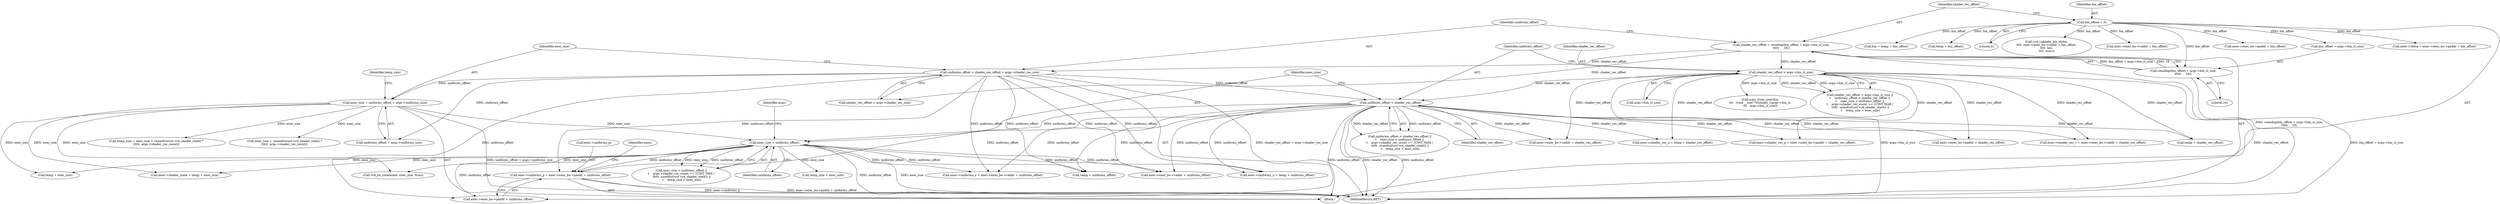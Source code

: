 digraph "0_linux_6b8ac63847bc2f958dd93c09edc941a0118992d9@pointer" {
"1000404" [label="(Call,exec->uniforms_p = exec->exec_bo->paddr + uniforms_offset)"];
"1000171" [label="(Call,uniforms_offset < shader_rec_offset)"];
"1000136" [label="(Call,uniforms_offset = shader_rec_offset + args->shader_rec_size)"];
"1000126" [label="(Call,shader_rec_offset = roundup(bin_offset + args->bin_cl_size,\n\t\t\t\t\t     16))"];
"1000128" [label="(Call,roundup(bin_offset + args->bin_cl_size,\n\t\t\t\t\t     16))"];
"1000122" [label="(Call,bin_offset = 0)"];
"1000165" [label="(Call,shader_rec_offset < args->bin_cl_size)"];
"1000175" [label="(Call,exec_size < uniforms_offset)"];
"1000144" [label="(Call,exec_size = uniforms_offset + args->uniforms_size)"];
"1000137" [label="(Identifier,uniforms_offset)"];
"1000134" [label="(Literal,16)"];
"1000166" [label="(Identifier,shader_rec_offset)"];
"1000136" [label="(Call,uniforms_offset = shader_rec_offset + args->shader_rec_size)"];
"1000146" [label="(Call,uniforms_offset + args->uniforms_size)"];
"1000167" [label="(Call,args->bin_cl_size)"];
"1000172" [label="(Identifier,uniforms_offset)"];
"1000214" [label="(Call,bin = temp + bin_offset)"];
"1000226" [label="(Call,exec->uniforms_u = temp + uniforms_offset)"];
"1000123" [label="(Identifier,bin_offset)"];
"1000219" [label="(Call,exec->shader_rec_u = temp + shader_rec_offset)"];
"1000393" [label="(Call,exec->uniforms_v = exec->exec_bo->vaddr + uniforms_offset)"];
"1000216" [label="(Call,temp + bin_offset)"];
"1000408" [label="(Call,exec->exec_bo->paddr + uniforms_offset)"];
"1000165" [label="(Call,shader_rec_offset < args->bin_cl_size)"];
"1000145" [label="(Identifier,exec_size)"];
"1000174" [label="(Call,exec_size < uniforms_offset ||\n\t    args->shader_rec_count >= (UINT_MAX /\n \t\t\t\t\t  sizeof(struct vc4_shader_state)) ||\n \t    temp_size < exec_size)"];
"1000405" [label="(Call,exec->uniforms_p)"];
"1000230" [label="(Call,temp + uniforms_offset)"];
"1000368" [label="(Call,exec->exec_bo->vaddr + shader_rec_offset)"];
"1000248" [label="(Call,copy_from_user(bin,\n\t\t\t   (void __user *)(uintptr_t)args->bin_cl,\n\t\t\t   args->bin_cl_size))"];
"1000127" [label="(Identifier,shader_rec_offset)"];
"1000144" [label="(Call,exec_size = uniforms_offset + args->uniforms_size)"];
"1000177" [label="(Identifier,uniforms_offset)"];
"1000181" [label="(Identifier,args)"];
"1000233" [label="(Call,exec->shader_state = temp + exec_size)"];
"1000417" [label="(Identifier,exec)"];
"1000124" [label="(Literal,0)"];
"1000187" [label="(Call,temp_size < exec_size)"];
"1000164" [label="(Call,shader_rec_offset < args->bin_cl_size ||\n\t    uniforms_offset < shader_rec_offset ||\n\t    exec_size < uniforms_offset ||\n\t    args->shader_rec_count >= (UINT_MAX /\n \t\t\t\t\t  sizeof(struct vc4_shader_state)) ||\n \t    temp_size < exec_size)"];
"1000310" [label="(Call,vc4_bo_create(dev, exec_size, true))"];
"1000424" [label="(Call,vc4_validate_bin_cl(dev,\n\t\t\t\t  exec->exec_bo->vaddr + bin_offset,\n\t\t\t\t  bin,\n\t\t\t\t  exec))"];
"1000152" [label="(Call,temp_size = exec_size + (sizeof(struct vc4_shader_state) *\n\t\t\t\t\t  args->shader_rec_count))"];
"1000237" [label="(Call,temp + exec_size)"];
"1000375" [label="(Call,exec->shader_rec_p = exec->exec_bo->paddr + shader_rec_offset)"];
"1000426" [label="(Call,exec->exec_bo->vaddr + bin_offset)"];
"1000175" [label="(Call,exec_size < uniforms_offset)"];
"1000170" [label="(Call,uniforms_offset < shader_rec_offset ||\n\t    exec_size < uniforms_offset ||\n\t    args->shader_rec_count >= (UINT_MAX /\n \t\t\t\t\t  sizeof(struct vc4_shader_state)) ||\n \t    temp_size < exec_size)"];
"1000176" [label="(Identifier,exec_size)"];
"1000173" [label="(Identifier,shader_rec_offset)"];
"1000404" [label="(Call,exec->uniforms_p = exec->exec_bo->paddr + uniforms_offset)"];
"1000379" [label="(Call,exec->exec_bo->paddr + shader_rec_offset)"];
"1000364" [label="(Call,exec->shader_rec_v = exec->exec_bo->vaddr + shader_rec_offset)"];
"1000460" [label="(MethodReturn,RET)"];
"1000153" [label="(Identifier,temp_size)"];
"1000171" [label="(Call,uniforms_offset < shader_rec_offset)"];
"1000397" [label="(Call,exec->exec_bo->vaddr + uniforms_offset)"];
"1000223" [label="(Call,temp + shader_rec_offset)"];
"1000129" [label="(Call,bin_offset + args->bin_cl_size)"];
"1000352" [label="(Call,exec->exec_bo->paddr + bin_offset)"];
"1000122" [label="(Call,bin_offset = 0)"];
"1000126" [label="(Call,shader_rec_offset = roundup(bin_offset + args->bin_cl_size,\n\t\t\t\t\t     16))"];
"1000138" [label="(Call,shader_rec_offset + args->shader_rec_size)"];
"1000105" [label="(Block,)"];
"1000154" [label="(Call,exec_size + (sizeof(struct vc4_shader_state) *\n\t\t\t\t\t  args->shader_rec_count))"];
"1000128" [label="(Call,roundup(bin_offset + args->bin_cl_size,\n\t\t\t\t\t     16))"];
"1000348" [label="(Call,exec->ct0ca = exec->exec_bo->paddr + bin_offset)"];
"1000404" -> "1000105"  [label="AST: "];
"1000404" -> "1000408"  [label="CFG: "];
"1000405" -> "1000404"  [label="AST: "];
"1000408" -> "1000404"  [label="AST: "];
"1000417" -> "1000404"  [label="CFG: "];
"1000404" -> "1000460"  [label="DDG: exec->uniforms_p"];
"1000404" -> "1000460"  [label="DDG: exec->exec_bo->paddr + uniforms_offset"];
"1000171" -> "1000404"  [label="DDG: uniforms_offset"];
"1000175" -> "1000404"  [label="DDG: uniforms_offset"];
"1000136" -> "1000404"  [label="DDG: uniforms_offset"];
"1000171" -> "1000170"  [label="AST: "];
"1000171" -> "1000173"  [label="CFG: "];
"1000172" -> "1000171"  [label="AST: "];
"1000173" -> "1000171"  [label="AST: "];
"1000176" -> "1000171"  [label="CFG: "];
"1000170" -> "1000171"  [label="CFG: "];
"1000171" -> "1000460"  [label="DDG: uniforms_offset"];
"1000171" -> "1000460"  [label="DDG: shader_rec_offset"];
"1000171" -> "1000170"  [label="DDG: uniforms_offset"];
"1000171" -> "1000170"  [label="DDG: shader_rec_offset"];
"1000136" -> "1000171"  [label="DDG: uniforms_offset"];
"1000165" -> "1000171"  [label="DDG: shader_rec_offset"];
"1000171" -> "1000175"  [label="DDG: uniforms_offset"];
"1000171" -> "1000219"  [label="DDG: shader_rec_offset"];
"1000171" -> "1000223"  [label="DDG: shader_rec_offset"];
"1000171" -> "1000226"  [label="DDG: uniforms_offset"];
"1000171" -> "1000230"  [label="DDG: uniforms_offset"];
"1000171" -> "1000364"  [label="DDG: shader_rec_offset"];
"1000171" -> "1000368"  [label="DDG: shader_rec_offset"];
"1000171" -> "1000375"  [label="DDG: shader_rec_offset"];
"1000171" -> "1000379"  [label="DDG: shader_rec_offset"];
"1000171" -> "1000393"  [label="DDG: uniforms_offset"];
"1000171" -> "1000397"  [label="DDG: uniforms_offset"];
"1000171" -> "1000408"  [label="DDG: uniforms_offset"];
"1000136" -> "1000105"  [label="AST: "];
"1000136" -> "1000138"  [label="CFG: "];
"1000137" -> "1000136"  [label="AST: "];
"1000138" -> "1000136"  [label="AST: "];
"1000145" -> "1000136"  [label="CFG: "];
"1000136" -> "1000460"  [label="DDG: shader_rec_offset + args->shader_rec_size"];
"1000126" -> "1000136"  [label="DDG: shader_rec_offset"];
"1000136" -> "1000144"  [label="DDG: uniforms_offset"];
"1000136" -> "1000146"  [label="DDG: uniforms_offset"];
"1000136" -> "1000226"  [label="DDG: uniforms_offset"];
"1000136" -> "1000230"  [label="DDG: uniforms_offset"];
"1000136" -> "1000393"  [label="DDG: uniforms_offset"];
"1000136" -> "1000397"  [label="DDG: uniforms_offset"];
"1000136" -> "1000408"  [label="DDG: uniforms_offset"];
"1000126" -> "1000105"  [label="AST: "];
"1000126" -> "1000128"  [label="CFG: "];
"1000127" -> "1000126"  [label="AST: "];
"1000128" -> "1000126"  [label="AST: "];
"1000137" -> "1000126"  [label="CFG: "];
"1000126" -> "1000460"  [label="DDG: roundup(bin_offset + args->bin_cl_size,\n\t\t\t\t\t     16)"];
"1000128" -> "1000126"  [label="DDG: bin_offset + args->bin_cl_size"];
"1000128" -> "1000126"  [label="DDG: 16"];
"1000126" -> "1000138"  [label="DDG: shader_rec_offset"];
"1000126" -> "1000165"  [label="DDG: shader_rec_offset"];
"1000128" -> "1000134"  [label="CFG: "];
"1000129" -> "1000128"  [label="AST: "];
"1000134" -> "1000128"  [label="AST: "];
"1000128" -> "1000460"  [label="DDG: bin_offset + args->bin_cl_size"];
"1000122" -> "1000128"  [label="DDG: bin_offset"];
"1000122" -> "1000105"  [label="AST: "];
"1000122" -> "1000124"  [label="CFG: "];
"1000123" -> "1000122"  [label="AST: "];
"1000124" -> "1000122"  [label="AST: "];
"1000127" -> "1000122"  [label="CFG: "];
"1000122" -> "1000129"  [label="DDG: bin_offset"];
"1000122" -> "1000214"  [label="DDG: bin_offset"];
"1000122" -> "1000216"  [label="DDG: bin_offset"];
"1000122" -> "1000348"  [label="DDG: bin_offset"];
"1000122" -> "1000352"  [label="DDG: bin_offset"];
"1000122" -> "1000424"  [label="DDG: bin_offset"];
"1000122" -> "1000426"  [label="DDG: bin_offset"];
"1000165" -> "1000164"  [label="AST: "];
"1000165" -> "1000167"  [label="CFG: "];
"1000166" -> "1000165"  [label="AST: "];
"1000167" -> "1000165"  [label="AST: "];
"1000172" -> "1000165"  [label="CFG: "];
"1000164" -> "1000165"  [label="CFG: "];
"1000165" -> "1000460"  [label="DDG: shader_rec_offset"];
"1000165" -> "1000460"  [label="DDG: args->bin_cl_size"];
"1000165" -> "1000164"  [label="DDG: shader_rec_offset"];
"1000165" -> "1000164"  [label="DDG: args->bin_cl_size"];
"1000165" -> "1000219"  [label="DDG: shader_rec_offset"];
"1000165" -> "1000223"  [label="DDG: shader_rec_offset"];
"1000165" -> "1000248"  [label="DDG: args->bin_cl_size"];
"1000165" -> "1000364"  [label="DDG: shader_rec_offset"];
"1000165" -> "1000368"  [label="DDG: shader_rec_offset"];
"1000165" -> "1000375"  [label="DDG: shader_rec_offset"];
"1000165" -> "1000379"  [label="DDG: shader_rec_offset"];
"1000175" -> "1000174"  [label="AST: "];
"1000175" -> "1000177"  [label="CFG: "];
"1000176" -> "1000175"  [label="AST: "];
"1000177" -> "1000175"  [label="AST: "];
"1000181" -> "1000175"  [label="CFG: "];
"1000174" -> "1000175"  [label="CFG: "];
"1000175" -> "1000460"  [label="DDG: exec_size"];
"1000175" -> "1000460"  [label="DDG: uniforms_offset"];
"1000175" -> "1000174"  [label="DDG: exec_size"];
"1000175" -> "1000174"  [label="DDG: uniforms_offset"];
"1000144" -> "1000175"  [label="DDG: exec_size"];
"1000175" -> "1000187"  [label="DDG: exec_size"];
"1000175" -> "1000226"  [label="DDG: uniforms_offset"];
"1000175" -> "1000230"  [label="DDG: uniforms_offset"];
"1000175" -> "1000233"  [label="DDG: exec_size"];
"1000175" -> "1000237"  [label="DDG: exec_size"];
"1000175" -> "1000310"  [label="DDG: exec_size"];
"1000175" -> "1000393"  [label="DDG: uniforms_offset"];
"1000175" -> "1000397"  [label="DDG: uniforms_offset"];
"1000175" -> "1000408"  [label="DDG: uniforms_offset"];
"1000144" -> "1000105"  [label="AST: "];
"1000144" -> "1000146"  [label="CFG: "];
"1000145" -> "1000144"  [label="AST: "];
"1000146" -> "1000144"  [label="AST: "];
"1000153" -> "1000144"  [label="CFG: "];
"1000144" -> "1000460"  [label="DDG: uniforms_offset + args->uniforms_size"];
"1000144" -> "1000152"  [label="DDG: exec_size"];
"1000144" -> "1000154"  [label="DDG: exec_size"];
"1000144" -> "1000233"  [label="DDG: exec_size"];
"1000144" -> "1000237"  [label="DDG: exec_size"];
"1000144" -> "1000310"  [label="DDG: exec_size"];
}
